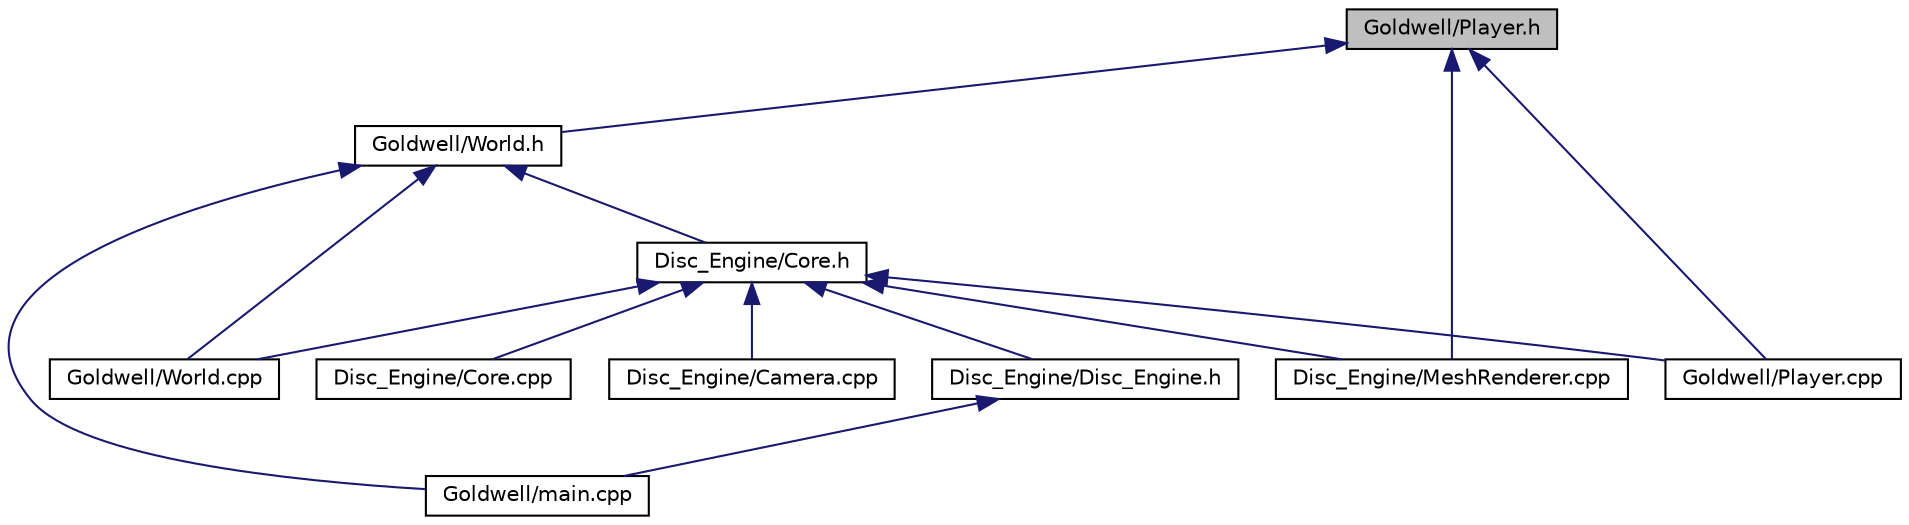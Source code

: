 digraph "Goldwell/Player.h"
{
  edge [fontname="Helvetica",fontsize="10",labelfontname="Helvetica",labelfontsize="10"];
  node [fontname="Helvetica",fontsize="10",shape=record];
  Node19 [label="Goldwell/Player.h",height=0.2,width=0.4,color="black", fillcolor="grey75", style="filled", fontcolor="black"];
  Node19 -> Node20 [dir="back",color="midnightblue",fontsize="10",style="solid"];
  Node20 [label="Goldwell/World.h",height=0.2,width=0.4,color="black", fillcolor="white", style="filled",URL="$_world_8h.html"];
  Node20 -> Node21 [dir="back",color="midnightblue",fontsize="10",style="solid"];
  Node21 [label="Disc_Engine/Core.h",height=0.2,width=0.4,color="black", fillcolor="white", style="filled",URL="$_core_8h.html"];
  Node21 -> Node22 [dir="back",color="midnightblue",fontsize="10",style="solid"];
  Node22 [label="Disc_Engine/Camera.cpp",height=0.2,width=0.4,color="black", fillcolor="white", style="filled",URL="$_camera_8cpp.html"];
  Node21 -> Node23 [dir="back",color="midnightblue",fontsize="10",style="solid"];
  Node23 [label="Disc_Engine/Core.cpp",height=0.2,width=0.4,color="black", fillcolor="white", style="filled",URL="$_core_8cpp.html"];
  Node21 -> Node24 [dir="back",color="midnightblue",fontsize="10",style="solid"];
  Node24 [label="Disc_Engine/Disc_Engine.h",height=0.2,width=0.4,color="black", fillcolor="white", style="filled",URL="$_disc___engine_8h.html"];
  Node24 -> Node25 [dir="back",color="midnightblue",fontsize="10",style="solid"];
  Node25 [label="Goldwell/main.cpp",height=0.2,width=0.4,color="black", fillcolor="white", style="filled",URL="$main_8cpp.html"];
  Node21 -> Node26 [dir="back",color="midnightblue",fontsize="10",style="solid"];
  Node26 [label="Disc_Engine/MeshRenderer.cpp",height=0.2,width=0.4,color="black", fillcolor="white", style="filled",URL="$_mesh_renderer_8cpp.html"];
  Node21 -> Node27 [dir="back",color="midnightblue",fontsize="10",style="solid"];
  Node27 [label="Goldwell/Player.cpp",height=0.2,width=0.4,color="black", fillcolor="white", style="filled",URL="$_player_8cpp.html"];
  Node21 -> Node28 [dir="back",color="midnightblue",fontsize="10",style="solid"];
  Node28 [label="Goldwell/World.cpp",height=0.2,width=0.4,color="black", fillcolor="white", style="filled",URL="$_world_8cpp.html"];
  Node20 -> Node25 [dir="back",color="midnightblue",fontsize="10",style="solid"];
  Node20 -> Node28 [dir="back",color="midnightblue",fontsize="10",style="solid"];
  Node19 -> Node26 [dir="back",color="midnightblue",fontsize="10",style="solid"];
  Node19 -> Node27 [dir="back",color="midnightblue",fontsize="10",style="solid"];
}
